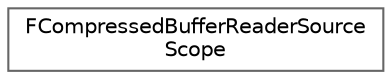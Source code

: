 digraph "Graphical Class Hierarchy"
{
 // INTERACTIVE_SVG=YES
 // LATEX_PDF_SIZE
  bgcolor="transparent";
  edge [fontname=Helvetica,fontsize=10,labelfontname=Helvetica,labelfontsize=10];
  node [fontname=Helvetica,fontsize=10,shape=box,height=0.2,width=0.4];
  rankdir="LR";
  Node0 [id="Node000000",label="FCompressedBufferReaderSource\lScope",height=0.2,width=0.4,color="grey40", fillcolor="white", style="filled",URL="$d5/d59/classFCompressedBufferReaderSourceScope.html",tooltip="A type that sets the source of a reader upon construction and resets it upon destruction."];
}
